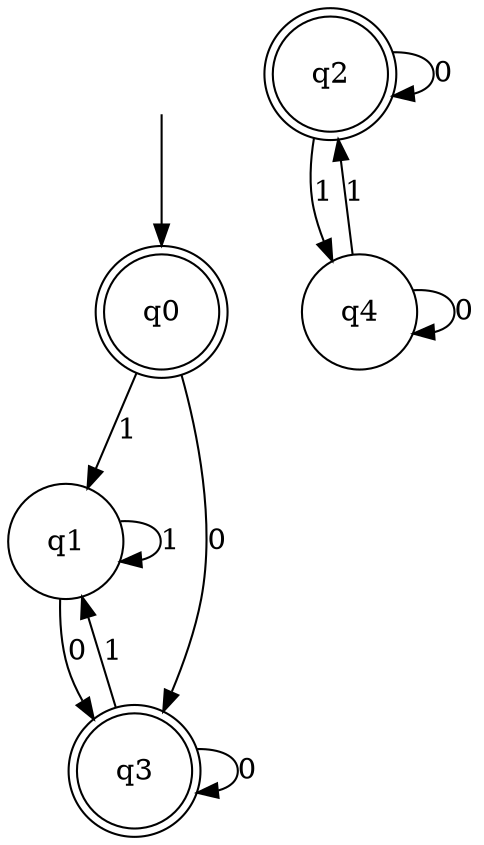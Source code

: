 digraph Automaton {

q0 [shape = doublecircle, label=<<TABLE BORDER="0" CELLBORDER="0" CELLSPACING="0"><TR><TD>q0</TD></TR></TABLE>>];

q2 [shape = doublecircle, label=<<TABLE BORDER="0" CELLBORDER="0" CELLSPACING="0"><TR><TD>q2</TD></TR></TABLE>>];

q1 [shape = circle, label=<<TABLE BORDER="0" CELLBORDER="0" CELLSPACING="0"><TR><TD>q1</TD></TR></TABLE>>];

q4 [shape = circle, label=<<TABLE BORDER="0" CELLBORDER="0" CELLSPACING="0"><TR><TD>q4</TD></TR></TABLE>>];

q3 [shape = doublecircle, label=<<TABLE BORDER="0" CELLBORDER="0" CELLSPACING="0"><TR><TD>q3</TD></TR></TABLE>>];

_nil [style = invis, label=<<TABLE BORDER="0" CELLBORDER="" CELLSPACING="0"><TR><TD>_nil</TD></TR></TABLE>>];

q4->q2 [label="1"];

q3->q3 [label="0"];

q4->q4 [label="0"];

q3->q1 [label="1"];

_nil -> q0 [];

q1->q3 [label="0"];

q1->q1 [label="1"];

q2->q2 [label="0"];

q2->q4 [label="1"];

q0->q1 [label="1"];

q0->q3 [label="0"];

}
